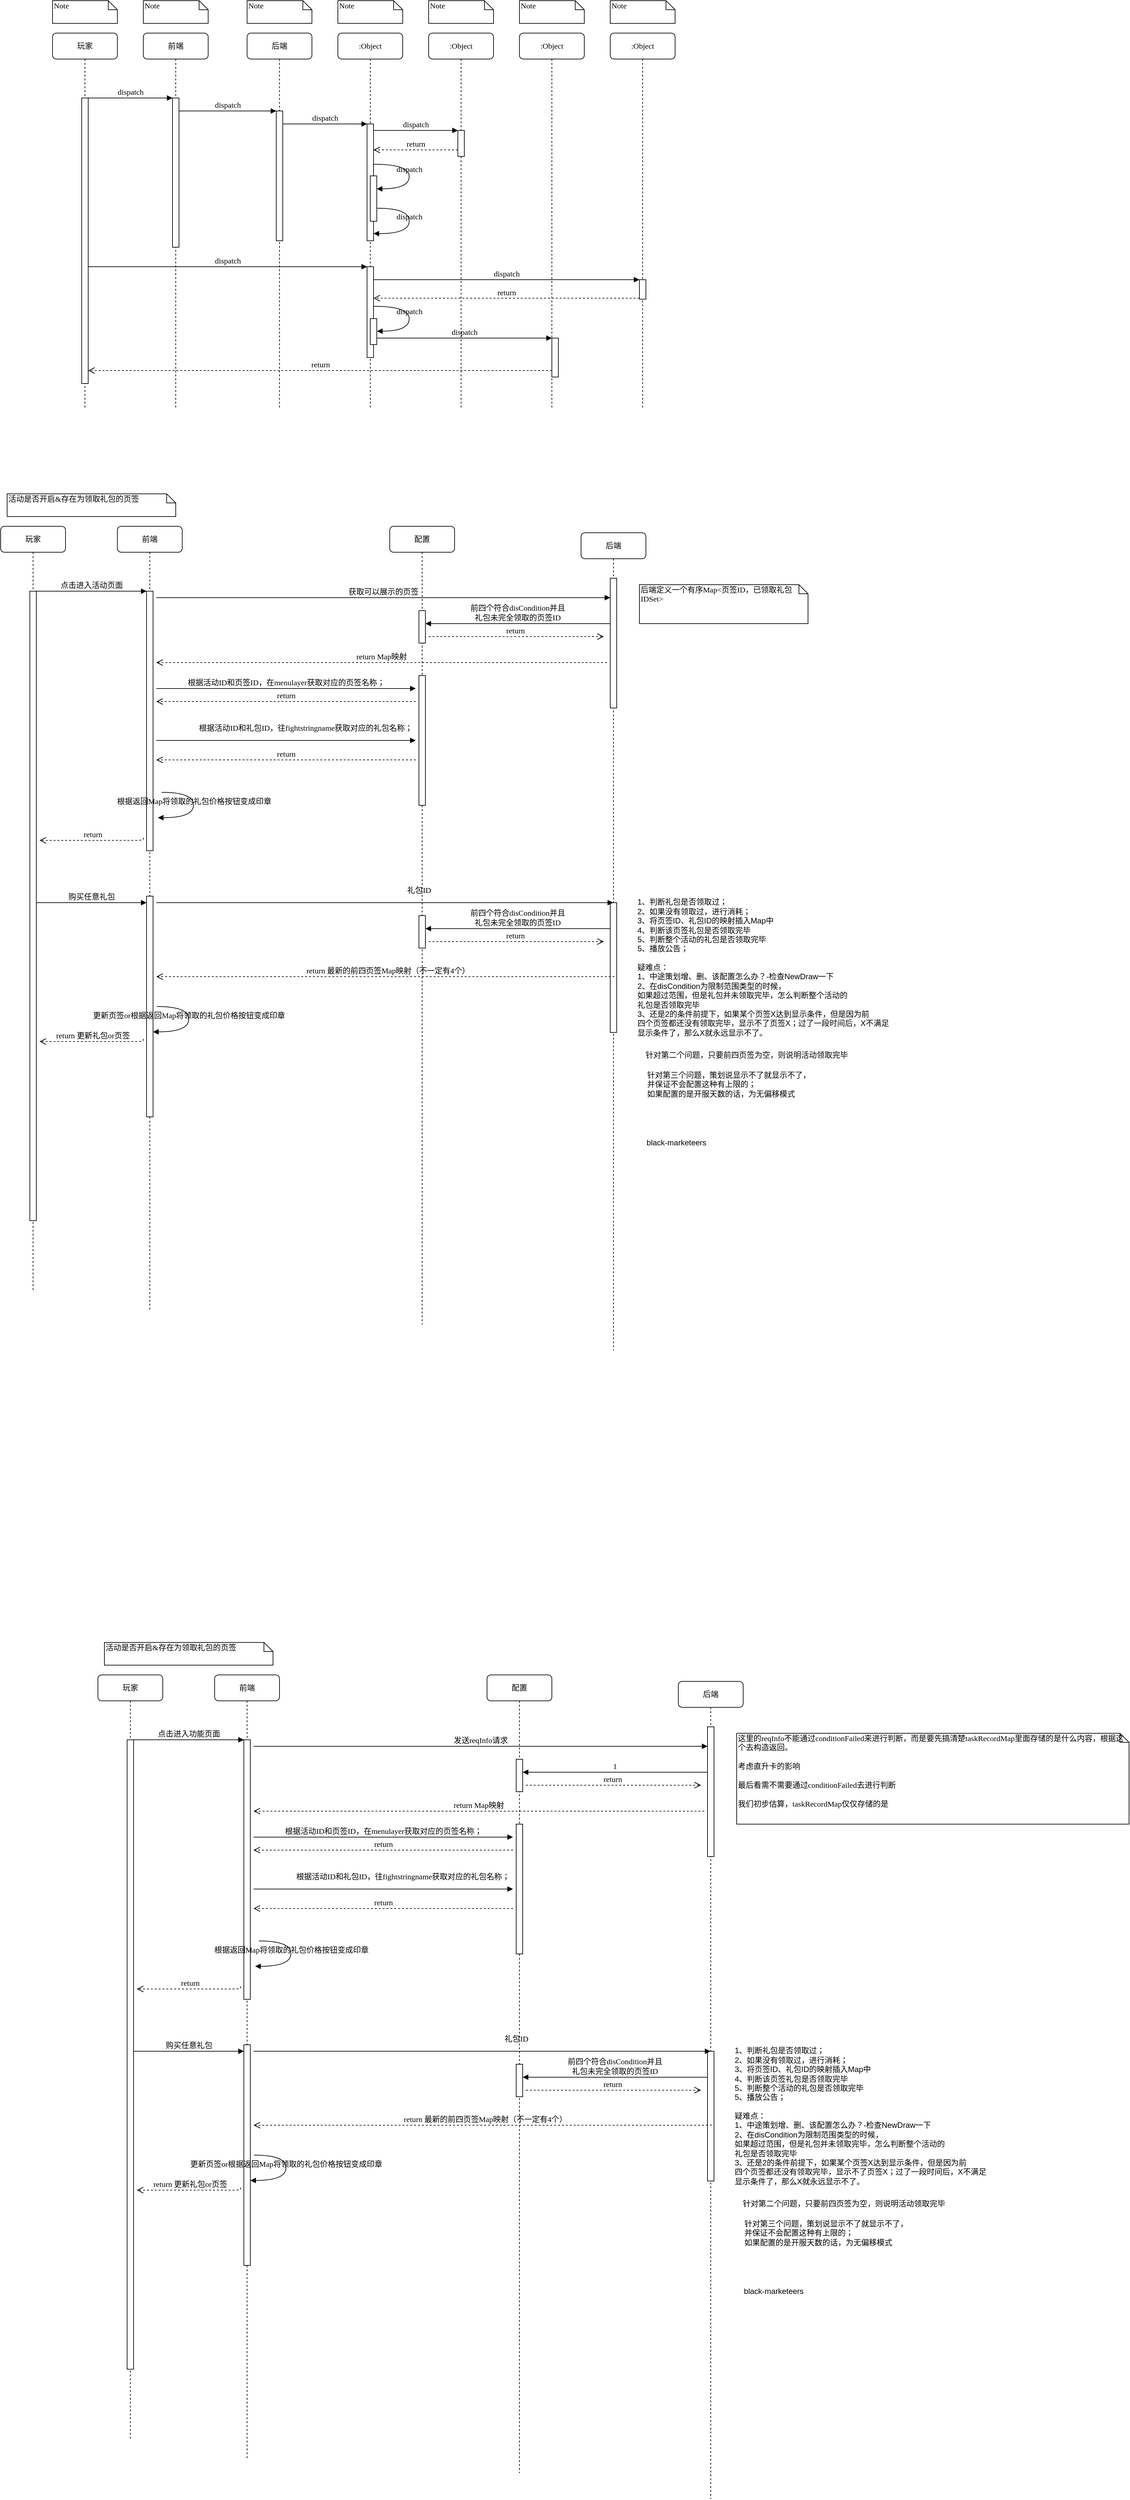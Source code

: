 <mxfile version="20.8.16" type="github">
  <diagram name="Page-1" id="13e1069c-82ec-6db2-03f1-153e76fe0fe0">
    <mxGraphModel dx="1509" dy="804" grid="1" gridSize="10" guides="1" tooltips="1" connect="1" arrows="1" fold="1" page="1" pageScale="1" pageWidth="1100" pageHeight="850" background="none" math="0" shadow="0">
      <root>
        <mxCell id="0" />
        <mxCell id="1" parent="0" />
        <mxCell id="7baba1c4bc27f4b0-2" value="前端" style="shape=umlLifeline;perimeter=lifelinePerimeter;whiteSpace=wrap;html=1;container=1;collapsible=0;recursiveResize=0;outlineConnect=0;rounded=1;shadow=0;comic=0;labelBackgroundColor=none;strokeWidth=1;fontFamily=Verdana;fontSize=12;align=center;" parent="1" vertex="1">
          <mxGeometry x="240" y="80" width="100" height="580" as="geometry" />
        </mxCell>
        <mxCell id="7baba1c4bc27f4b0-10" value="" style="html=1;points=[];perimeter=orthogonalPerimeter;rounded=0;shadow=0;comic=0;labelBackgroundColor=none;strokeWidth=1;fontFamily=Verdana;fontSize=12;align=center;" parent="7baba1c4bc27f4b0-2" vertex="1">
          <mxGeometry x="45" y="100" width="10" height="230" as="geometry" />
        </mxCell>
        <mxCell id="7baba1c4bc27f4b0-3" value="后端" style="shape=umlLifeline;perimeter=lifelinePerimeter;whiteSpace=wrap;html=1;container=1;collapsible=0;recursiveResize=0;outlineConnect=0;rounded=1;shadow=0;comic=0;labelBackgroundColor=none;strokeWidth=1;fontFamily=Verdana;fontSize=12;align=center;" parent="1" vertex="1">
          <mxGeometry x="400" y="80" width="100" height="580" as="geometry" />
        </mxCell>
        <mxCell id="7baba1c4bc27f4b0-13" value="" style="html=1;points=[];perimeter=orthogonalPerimeter;rounded=0;shadow=0;comic=0;labelBackgroundColor=none;strokeWidth=1;fontFamily=Verdana;fontSize=12;align=center;" parent="7baba1c4bc27f4b0-3" vertex="1">
          <mxGeometry x="45" y="120" width="10" height="200" as="geometry" />
        </mxCell>
        <mxCell id="7baba1c4bc27f4b0-4" value=":Object" style="shape=umlLifeline;perimeter=lifelinePerimeter;whiteSpace=wrap;html=1;container=1;collapsible=0;recursiveResize=0;outlineConnect=0;rounded=1;shadow=0;comic=0;labelBackgroundColor=none;strokeWidth=1;fontFamily=Verdana;fontSize=12;align=center;" parent="1" vertex="1">
          <mxGeometry x="540" y="80" width="100" height="580" as="geometry" />
        </mxCell>
        <mxCell id="7baba1c4bc27f4b0-5" value=":Object" style="shape=umlLifeline;perimeter=lifelinePerimeter;whiteSpace=wrap;html=1;container=1;collapsible=0;recursiveResize=0;outlineConnect=0;rounded=1;shadow=0;comic=0;labelBackgroundColor=none;strokeWidth=1;fontFamily=Verdana;fontSize=12;align=center;" parent="1" vertex="1">
          <mxGeometry x="680" y="80" width="100" height="580" as="geometry" />
        </mxCell>
        <mxCell id="7baba1c4bc27f4b0-6" value=":Object" style="shape=umlLifeline;perimeter=lifelinePerimeter;whiteSpace=wrap;html=1;container=1;collapsible=0;recursiveResize=0;outlineConnect=0;rounded=1;shadow=0;comic=0;labelBackgroundColor=none;strokeWidth=1;fontFamily=Verdana;fontSize=12;align=center;" parent="1" vertex="1">
          <mxGeometry x="820" y="80" width="100" height="580" as="geometry" />
        </mxCell>
        <mxCell id="7baba1c4bc27f4b0-7" value=":Object" style="shape=umlLifeline;perimeter=lifelinePerimeter;whiteSpace=wrap;html=1;container=1;collapsible=0;recursiveResize=0;outlineConnect=0;rounded=1;shadow=0;comic=0;labelBackgroundColor=none;strokeWidth=1;fontFamily=Verdana;fontSize=12;align=center;" parent="1" vertex="1">
          <mxGeometry x="960" y="80" width="100" height="580" as="geometry" />
        </mxCell>
        <mxCell id="7baba1c4bc27f4b0-8" value="玩家" style="shape=umlLifeline;perimeter=lifelinePerimeter;whiteSpace=wrap;html=1;container=1;collapsible=0;recursiveResize=0;outlineConnect=0;rounded=1;shadow=0;comic=0;labelBackgroundColor=none;strokeWidth=1;fontFamily=Verdana;fontSize=12;align=center;" parent="1" vertex="1">
          <mxGeometry x="100" y="80" width="100" height="580" as="geometry" />
        </mxCell>
        <mxCell id="7baba1c4bc27f4b0-9" value="" style="html=1;points=[];perimeter=orthogonalPerimeter;rounded=0;shadow=0;comic=0;labelBackgroundColor=none;strokeWidth=1;fontFamily=Verdana;fontSize=12;align=center;" parent="7baba1c4bc27f4b0-8" vertex="1">
          <mxGeometry x="45" y="100" width="10" height="440" as="geometry" />
        </mxCell>
        <mxCell id="7baba1c4bc27f4b0-16" value="" style="html=1;points=[];perimeter=orthogonalPerimeter;rounded=0;shadow=0;comic=0;labelBackgroundColor=none;strokeWidth=1;fontFamily=Verdana;fontSize=12;align=center;" parent="1" vertex="1">
          <mxGeometry x="585" y="220" width="10" height="180" as="geometry" />
        </mxCell>
        <mxCell id="7baba1c4bc27f4b0-17" value="dispatch" style="html=1;verticalAlign=bottom;endArrow=block;labelBackgroundColor=none;fontFamily=Verdana;fontSize=12;edgeStyle=elbowEdgeStyle;elbow=vertical;" parent="1" source="7baba1c4bc27f4b0-13" target="7baba1c4bc27f4b0-16" edge="1">
          <mxGeometry relative="1" as="geometry">
            <mxPoint x="510" y="220" as="sourcePoint" />
            <Array as="points">
              <mxPoint x="460" y="220" />
            </Array>
          </mxGeometry>
        </mxCell>
        <mxCell id="7baba1c4bc27f4b0-19" value="" style="html=1;points=[];perimeter=orthogonalPerimeter;rounded=0;shadow=0;comic=0;labelBackgroundColor=none;strokeWidth=1;fontFamily=Verdana;fontSize=12;align=center;" parent="1" vertex="1">
          <mxGeometry x="725" y="230" width="10" height="40" as="geometry" />
        </mxCell>
        <mxCell id="7baba1c4bc27f4b0-20" value="dispatch" style="html=1;verticalAlign=bottom;endArrow=block;entryX=0;entryY=0;labelBackgroundColor=none;fontFamily=Verdana;fontSize=12;edgeStyle=elbowEdgeStyle;elbow=vertical;" parent="1" source="7baba1c4bc27f4b0-16" target="7baba1c4bc27f4b0-19" edge="1">
          <mxGeometry relative="1" as="geometry">
            <mxPoint x="650" y="230" as="sourcePoint" />
          </mxGeometry>
        </mxCell>
        <mxCell id="7baba1c4bc27f4b0-21" value="return" style="html=1;verticalAlign=bottom;endArrow=open;dashed=1;endSize=8;labelBackgroundColor=none;fontFamily=Verdana;fontSize=12;edgeStyle=elbowEdgeStyle;elbow=vertical;" parent="1" source="7baba1c4bc27f4b0-19" target="7baba1c4bc27f4b0-16" edge="1">
          <mxGeometry relative="1" as="geometry">
            <mxPoint x="650" y="306" as="targetPoint" />
            <Array as="points">
              <mxPoint x="670" y="260" />
              <mxPoint x="700" y="260" />
            </Array>
          </mxGeometry>
        </mxCell>
        <mxCell id="7baba1c4bc27f4b0-22" value="" style="html=1;points=[];perimeter=orthogonalPerimeter;rounded=0;shadow=0;comic=0;labelBackgroundColor=none;strokeWidth=1;fontFamily=Verdana;fontSize=12;align=center;" parent="1" vertex="1">
          <mxGeometry x="585" y="440" width="10" height="140" as="geometry" />
        </mxCell>
        <mxCell id="7baba1c4bc27f4b0-23" value="dispatch" style="html=1;verticalAlign=bottom;endArrow=block;entryX=0;entryY=0;labelBackgroundColor=none;fontFamily=Verdana;fontSize=12;" parent="1" source="7baba1c4bc27f4b0-9" target="7baba1c4bc27f4b0-22" edge="1">
          <mxGeometry relative="1" as="geometry">
            <mxPoint x="510" y="420" as="sourcePoint" />
          </mxGeometry>
        </mxCell>
        <mxCell id="7baba1c4bc27f4b0-25" value="" style="html=1;points=[];perimeter=orthogonalPerimeter;rounded=0;shadow=0;comic=0;labelBackgroundColor=none;strokeColor=#000000;strokeWidth=1;fillColor=#FFFFFF;fontFamily=Verdana;fontSize=12;fontColor=#000000;align=center;" parent="1" vertex="1">
          <mxGeometry x="1005" y="460" width="10" height="30" as="geometry" />
        </mxCell>
        <mxCell id="7baba1c4bc27f4b0-26" value="dispatch" style="html=1;verticalAlign=bottom;endArrow=block;entryX=0;entryY=0;labelBackgroundColor=none;fontFamily=Verdana;fontSize=12;" parent="1" source="7baba1c4bc27f4b0-22" target="7baba1c4bc27f4b0-25" edge="1">
          <mxGeometry relative="1" as="geometry">
            <mxPoint x="930" y="340" as="sourcePoint" />
          </mxGeometry>
        </mxCell>
        <mxCell id="7baba1c4bc27f4b0-27" value="return" style="html=1;verticalAlign=bottom;endArrow=open;dashed=1;endSize=8;exitX=0;exitY=0.95;labelBackgroundColor=none;fontFamily=Verdana;fontSize=12;" parent="1" source="7baba1c4bc27f4b0-25" target="7baba1c4bc27f4b0-22" edge="1">
          <mxGeometry relative="1" as="geometry">
            <mxPoint x="930" y="416" as="targetPoint" />
          </mxGeometry>
        </mxCell>
        <mxCell id="7baba1c4bc27f4b0-28" value="" style="html=1;points=[];perimeter=orthogonalPerimeter;rounded=0;shadow=0;comic=0;labelBackgroundColor=none;strokeWidth=1;fontFamily=Verdana;fontSize=12;align=center;" parent="1" vertex="1">
          <mxGeometry x="870" y="550" width="10" height="60" as="geometry" />
        </mxCell>
        <mxCell id="7baba1c4bc27f4b0-29" value="dispatch" style="html=1;verticalAlign=bottom;endArrow=block;entryX=0;entryY=0;labelBackgroundColor=none;fontFamily=Verdana;fontSize=12;edgeStyle=elbowEdgeStyle;elbow=vertical;" parent="1" source="7baba1c4bc27f4b0-37" target="7baba1c4bc27f4b0-28" edge="1">
          <mxGeometry relative="1" as="geometry">
            <mxPoint x="800" y="550" as="sourcePoint" />
          </mxGeometry>
        </mxCell>
        <mxCell id="7baba1c4bc27f4b0-30" value="return" style="html=1;verticalAlign=bottom;endArrow=open;dashed=1;endSize=8;labelBackgroundColor=none;fontFamily=Verdana;fontSize=12;edgeStyle=elbowEdgeStyle;elbow=vertical;" parent="1" source="7baba1c4bc27f4b0-28" target="7baba1c4bc27f4b0-9" edge="1">
          <mxGeometry relative="1" as="geometry">
            <mxPoint x="800" y="626" as="targetPoint" />
            <Array as="points">
              <mxPoint x="570" y="600" />
            </Array>
          </mxGeometry>
        </mxCell>
        <mxCell id="7baba1c4bc27f4b0-11" value="dispatch" style="html=1;verticalAlign=bottom;endArrow=block;entryX=0;entryY=0;labelBackgroundColor=none;fontFamily=Verdana;fontSize=12;edgeStyle=elbowEdgeStyle;elbow=vertical;" parent="1" source="7baba1c4bc27f4b0-9" target="7baba1c4bc27f4b0-10" edge="1">
          <mxGeometry relative="1" as="geometry">
            <mxPoint x="220" y="190" as="sourcePoint" />
          </mxGeometry>
        </mxCell>
        <mxCell id="7baba1c4bc27f4b0-14" value="dispatch" style="html=1;verticalAlign=bottom;endArrow=block;entryX=0;entryY=0;labelBackgroundColor=none;fontFamily=Verdana;fontSize=12;edgeStyle=elbowEdgeStyle;elbow=vertical;" parent="1" source="7baba1c4bc27f4b0-10" target="7baba1c4bc27f4b0-13" edge="1">
          <mxGeometry relative="1" as="geometry">
            <mxPoint x="370" y="200" as="sourcePoint" />
          </mxGeometry>
        </mxCell>
        <mxCell id="7baba1c4bc27f4b0-34" value="" style="html=1;points=[];perimeter=orthogonalPerimeter;rounded=0;shadow=0;comic=0;labelBackgroundColor=none;strokeWidth=1;fontFamily=Verdana;fontSize=12;align=center;" parent="1" vertex="1">
          <mxGeometry x="590" y="300" width="10" height="70" as="geometry" />
        </mxCell>
        <mxCell id="7baba1c4bc27f4b0-35" value="dispatch" style="html=1;verticalAlign=bottom;endArrow=block;labelBackgroundColor=none;fontFamily=Verdana;fontSize=12;elbow=vertical;edgeStyle=orthogonalEdgeStyle;curved=1;entryX=1;entryY=0.286;entryPerimeter=0;exitX=1.038;exitY=0.345;exitPerimeter=0;" parent="1" source="7baba1c4bc27f4b0-16" target="7baba1c4bc27f4b0-34" edge="1">
          <mxGeometry relative="1" as="geometry">
            <mxPoint x="465" y="230" as="sourcePoint" />
            <mxPoint x="595" y="230" as="targetPoint" />
            <Array as="points">
              <mxPoint x="650" y="282" />
              <mxPoint x="650" y="320" />
            </Array>
          </mxGeometry>
        </mxCell>
        <mxCell id="7baba1c4bc27f4b0-36" value="dispatch" style="html=1;verticalAlign=bottom;endArrow=block;labelBackgroundColor=none;fontFamily=Verdana;fontSize=12;elbow=vertical;edgeStyle=orthogonalEdgeStyle;curved=1;exitX=1.066;exitY=0.713;exitPerimeter=0;" parent="1" source="7baba1c4bc27f4b0-34" edge="1">
          <mxGeometry relative="1" as="geometry">
            <mxPoint x="610.333" y="350" as="sourcePoint" />
            <mxPoint x="595" y="389" as="targetPoint" />
            <Array as="points">
              <mxPoint x="650" y="350" />
              <mxPoint x="650" y="389" />
            </Array>
          </mxGeometry>
        </mxCell>
        <mxCell id="7baba1c4bc27f4b0-37" value="" style="html=1;points=[];perimeter=orthogonalPerimeter;rounded=0;shadow=0;comic=0;labelBackgroundColor=none;strokeWidth=1;fontFamily=Verdana;fontSize=12;align=center;" parent="1" vertex="1">
          <mxGeometry x="590" y="520" width="10" height="40" as="geometry" />
        </mxCell>
        <mxCell id="7baba1c4bc27f4b0-39" value="dispatch" style="html=1;verticalAlign=bottom;endArrow=block;labelBackgroundColor=none;fontFamily=Verdana;fontSize=12;elbow=vertical;edgeStyle=orthogonalEdgeStyle;curved=1;entryX=1;entryY=0.286;entryPerimeter=0;exitX=1.038;exitY=0.345;exitPerimeter=0;" parent="1" edge="1">
          <mxGeometry relative="1" as="geometry">
            <mxPoint x="595.333" y="501" as="sourcePoint" />
            <mxPoint x="600.333" y="539.333" as="targetPoint" />
            <Array as="points">
              <mxPoint x="650" y="501" />
              <mxPoint x="650" y="539" />
            </Array>
          </mxGeometry>
        </mxCell>
        <mxCell id="7baba1c4bc27f4b0-40" value="Note" style="shape=note;whiteSpace=wrap;html=1;size=14;verticalAlign=top;align=left;spacingTop=-6;rounded=0;shadow=0;comic=0;labelBackgroundColor=none;strokeWidth=1;fontFamily=Verdana;fontSize=12" parent="1" vertex="1">
          <mxGeometry x="100" y="30" width="100" height="35" as="geometry" />
        </mxCell>
        <mxCell id="7baba1c4bc27f4b0-41" value="Note" style="shape=note;whiteSpace=wrap;html=1;size=14;verticalAlign=top;align=left;spacingTop=-6;rounded=0;shadow=0;comic=0;labelBackgroundColor=none;strokeWidth=1;fontFamily=Verdana;fontSize=12" parent="1" vertex="1">
          <mxGeometry x="240" y="30" width="100" height="35" as="geometry" />
        </mxCell>
        <mxCell id="7baba1c4bc27f4b0-42" value="Note" style="shape=note;whiteSpace=wrap;html=1;size=14;verticalAlign=top;align=left;spacingTop=-6;rounded=0;shadow=0;comic=0;labelBackgroundColor=none;strokeWidth=1;fontFamily=Verdana;fontSize=12" parent="1" vertex="1">
          <mxGeometry x="400" y="30" width="100" height="35" as="geometry" />
        </mxCell>
        <mxCell id="7baba1c4bc27f4b0-43" value="Note" style="shape=note;whiteSpace=wrap;html=1;size=14;verticalAlign=top;align=left;spacingTop=-6;rounded=0;shadow=0;comic=0;labelBackgroundColor=none;strokeWidth=1;fontFamily=Verdana;fontSize=12" parent="1" vertex="1">
          <mxGeometry x="540" y="30" width="100" height="35" as="geometry" />
        </mxCell>
        <mxCell id="7baba1c4bc27f4b0-44" value="Note" style="shape=note;whiteSpace=wrap;html=1;size=14;verticalAlign=top;align=left;spacingTop=-6;rounded=0;shadow=0;comic=0;labelBackgroundColor=none;strokeWidth=1;fontFamily=Verdana;fontSize=12" parent="1" vertex="1">
          <mxGeometry x="680" y="30" width="100" height="35" as="geometry" />
        </mxCell>
        <mxCell id="7baba1c4bc27f4b0-45" value="Note" style="shape=note;whiteSpace=wrap;html=1;size=14;verticalAlign=top;align=left;spacingTop=-6;rounded=0;shadow=0;comic=0;labelBackgroundColor=none;strokeWidth=1;fontFamily=Verdana;fontSize=12" parent="1" vertex="1">
          <mxGeometry x="820" y="30" width="100" height="35" as="geometry" />
        </mxCell>
        <mxCell id="7baba1c4bc27f4b0-46" value="Note" style="shape=note;whiteSpace=wrap;html=1;size=14;verticalAlign=top;align=left;spacingTop=-6;rounded=0;shadow=0;comic=0;labelBackgroundColor=none;strokeWidth=1;fontFamily=Verdana;fontSize=12" parent="1" vertex="1">
          <mxGeometry x="960" y="30" width="100" height="35" as="geometry" />
        </mxCell>
        <mxCell id="AIsaKvMPGWrzaPVtFiuC-1" value="前端" style="shape=umlLifeline;perimeter=lifelinePerimeter;whiteSpace=wrap;html=1;container=1;collapsible=0;recursiveResize=0;outlineConnect=0;rounded=1;shadow=0;comic=0;labelBackgroundColor=none;strokeWidth=1;fontFamily=Verdana;fontSize=12;align=center;" parent="1" vertex="1">
          <mxGeometry x="200" y="840" width="100" height="1210" as="geometry" />
        </mxCell>
        <mxCell id="AIsaKvMPGWrzaPVtFiuC-2" value="" style="html=1;points=[];perimeter=orthogonalPerimeter;rounded=0;shadow=0;comic=0;labelBackgroundColor=none;strokeWidth=1;fontFamily=Verdana;fontSize=12;align=center;" parent="AIsaKvMPGWrzaPVtFiuC-1" vertex="1">
          <mxGeometry x="45" y="100" width="10" height="400" as="geometry" />
        </mxCell>
        <mxCell id="AIsaKvMPGWrzaPVtFiuC-52" value="根据返回Map将领取的礼包价格按钮变成印章" style="html=1;verticalAlign=bottom;endArrow=block;labelBackgroundColor=none;fontFamily=Verdana;fontSize=12;elbow=vertical;edgeStyle=orthogonalEdgeStyle;curved=1;exitX=1.066;exitY=0.713;exitPerimeter=0;" parent="AIsaKvMPGWrzaPVtFiuC-1" edge="1">
          <mxGeometry x="0.004" relative="1" as="geometry">
            <mxPoint x="68.16" y="410.01" as="sourcePoint" />
            <mxPoint x="62.5" y="449.1" as="targetPoint" />
            <Array as="points">
              <mxPoint x="117.5" y="410.1" />
              <mxPoint x="117.5" y="449.1" />
            </Array>
            <mxPoint as="offset" />
          </mxGeometry>
        </mxCell>
        <mxCell id="AIsaKvMPGWrzaPVtFiuC-55" value="" style="html=1;points=[];perimeter=orthogonalPerimeter;rounded=0;shadow=0;comic=0;labelBackgroundColor=none;strokeWidth=1;fontFamily=Verdana;fontSize=12;align=center;" parent="AIsaKvMPGWrzaPVtFiuC-1" vertex="1">
          <mxGeometry x="45" y="570" width="10" height="340" as="geometry" />
        </mxCell>
        <mxCell id="AIsaKvMPGWrzaPVtFiuC-54" value="购买任意礼包" style="html=1;verticalAlign=bottom;endArrow=block;entryX=0;entryY=0;labelBackgroundColor=none;fontFamily=Verdana;fontSize=12;edgeStyle=elbowEdgeStyle;elbow=vertical;" parent="AIsaKvMPGWrzaPVtFiuC-1" edge="1">
          <mxGeometry relative="1" as="geometry">
            <mxPoint x="-125" y="580" as="sourcePoint" />
            <mxPoint x="45" y="580.0" as="targetPoint" />
          </mxGeometry>
        </mxCell>
        <mxCell id="AIsaKvMPGWrzaPVtFiuC-61" value="更新页签or根据返回Map将领取的礼包价格按钮变成印章" style="html=1;verticalAlign=bottom;endArrow=block;labelBackgroundColor=none;fontFamily=Verdana;fontSize=12;elbow=vertical;edgeStyle=orthogonalEdgeStyle;curved=1;exitX=1.066;exitY=0.713;exitPerimeter=0;" parent="AIsaKvMPGWrzaPVtFiuC-1" edge="1">
          <mxGeometry x="0.004" relative="1" as="geometry">
            <mxPoint x="60.66" y="740.01" as="sourcePoint" />
            <mxPoint x="55" y="779.1" as="targetPoint" />
            <Array as="points">
              <mxPoint x="110" y="740.1" />
              <mxPoint x="110" y="779.1" />
            </Array>
            <mxPoint as="offset" />
          </mxGeometry>
        </mxCell>
        <mxCell id="AIsaKvMPGWrzaPVtFiuC-62" value="return 更新礼包or页签" style="html=1;verticalAlign=bottom;endArrow=open;dashed=1;endSize=8;labelBackgroundColor=none;fontFamily=Verdana;fontSize=12;edgeStyle=elbowEdgeStyle;elbow=vertical;" parent="AIsaKvMPGWrzaPVtFiuC-1" edge="1">
          <mxGeometry relative="1" as="geometry">
            <mxPoint x="-120" y="794" as="targetPoint" />
            <Array as="points">
              <mxPoint x="275" y="794" />
            </Array>
            <mxPoint x="40" y="790" as="sourcePoint" />
          </mxGeometry>
        </mxCell>
        <mxCell id="AIsaKvMPGWrzaPVtFiuC-3" value="后端" style="shape=umlLifeline;perimeter=lifelinePerimeter;whiteSpace=wrap;html=1;container=1;collapsible=0;recursiveResize=0;outlineConnect=0;rounded=1;shadow=0;comic=0;labelBackgroundColor=none;strokeWidth=1;fontFamily=Verdana;fontSize=12;align=center;" parent="1" vertex="1">
          <mxGeometry x="915" y="850" width="100" height="1260" as="geometry" />
        </mxCell>
        <mxCell id="AIsaKvMPGWrzaPVtFiuC-4" value="" style="html=1;points=[];perimeter=orthogonalPerimeter;rounded=0;shadow=0;comic=0;labelBackgroundColor=none;strokeWidth=1;fontFamily=Verdana;fontSize=12;align=center;" parent="AIsaKvMPGWrzaPVtFiuC-3" vertex="1">
          <mxGeometry x="45" y="70" width="10" height="200" as="geometry" />
        </mxCell>
        <mxCell id="AIsaKvMPGWrzaPVtFiuC-56" value="" style="html=1;points=[];perimeter=orthogonalPerimeter;rounded=0;shadow=0;comic=0;labelBackgroundColor=none;strokeWidth=1;fontFamily=Verdana;fontSize=12;align=center;" parent="AIsaKvMPGWrzaPVtFiuC-3" vertex="1">
          <mxGeometry x="45" y="570" width="10" height="200" as="geometry" />
        </mxCell>
        <mxCell id="AIsaKvMPGWrzaPVtFiuC-9" value="玩家" style="shape=umlLifeline;perimeter=lifelinePerimeter;whiteSpace=wrap;html=1;container=1;collapsible=0;recursiveResize=0;outlineConnect=0;rounded=1;shadow=0;comic=0;labelBackgroundColor=none;strokeWidth=1;fontFamily=Verdana;fontSize=12;align=center;" parent="1" vertex="1">
          <mxGeometry x="20" y="840" width="100" height="1180" as="geometry" />
        </mxCell>
        <mxCell id="AIsaKvMPGWrzaPVtFiuC-10" value="" style="html=1;points=[];perimeter=orthogonalPerimeter;rounded=0;shadow=0;comic=0;labelBackgroundColor=none;strokeWidth=1;fontFamily=Verdana;fontSize=12;align=center;" parent="AIsaKvMPGWrzaPVtFiuC-9" vertex="1">
          <mxGeometry x="45" y="100" width="10" height="970" as="geometry" />
        </mxCell>
        <mxCell id="AIsaKvMPGWrzaPVtFiuC-24" value="点击进入活动页面" style="html=1;verticalAlign=bottom;endArrow=block;entryX=0;entryY=0;labelBackgroundColor=none;fontFamily=Verdana;fontSize=12;edgeStyle=elbowEdgeStyle;elbow=vertical;" parent="1" source="AIsaKvMPGWrzaPVtFiuC-10" target="AIsaKvMPGWrzaPVtFiuC-2" edge="1">
          <mxGeometry relative="1" as="geometry">
            <mxPoint x="230" y="960" as="sourcePoint" />
          </mxGeometry>
        </mxCell>
        <mxCell id="AIsaKvMPGWrzaPVtFiuC-31" value="后端定义一个有序Map&amp;lt;页签ID，已领取礼包IDSet&amp;gt;" style="shape=note;whiteSpace=wrap;html=1;size=14;verticalAlign=top;align=left;spacingTop=-6;rounded=0;shadow=0;comic=0;labelBackgroundColor=none;strokeWidth=1;fontFamily=Verdana;fontSize=12" parent="1" vertex="1">
          <mxGeometry x="1005" y="930" width="260" height="60" as="geometry" />
        </mxCell>
        <mxCell id="AIsaKvMPGWrzaPVtFiuC-32" value="配置" style="shape=umlLifeline;perimeter=lifelinePerimeter;whiteSpace=wrap;html=1;container=1;collapsible=0;recursiveResize=0;outlineConnect=0;rounded=1;shadow=0;comic=0;labelBackgroundColor=none;strokeWidth=1;fontFamily=Verdana;fontSize=12;align=center;" parent="1" vertex="1">
          <mxGeometry x="620" y="840" width="100" height="1230" as="geometry" />
        </mxCell>
        <mxCell id="AIsaKvMPGWrzaPVtFiuC-33" value="" style="html=1;points=[];perimeter=orthogonalPerimeter;rounded=0;shadow=0;comic=0;labelBackgroundColor=none;strokeWidth=1;fontFamily=Verdana;fontSize=12;align=center;" parent="AIsaKvMPGWrzaPVtFiuC-32" vertex="1">
          <mxGeometry x="45" y="230" width="10" height="200" as="geometry" />
        </mxCell>
        <mxCell id="AIsaKvMPGWrzaPVtFiuC-65" value="" style="html=1;points=[];perimeter=orthogonalPerimeter;rounded=0;shadow=0;comic=0;labelBackgroundColor=none;strokeWidth=1;fontFamily=Verdana;fontSize=12;align=center;" parent="AIsaKvMPGWrzaPVtFiuC-32" vertex="1">
          <mxGeometry x="45" y="130" width="10" height="50" as="geometry" />
        </mxCell>
        <mxCell id="AIsaKvMPGWrzaPVtFiuC-69" value="" style="html=1;points=[];perimeter=orthogonalPerimeter;rounded=0;shadow=0;comic=0;labelBackgroundColor=none;strokeWidth=1;fontFamily=Verdana;fontSize=12;align=center;" parent="AIsaKvMPGWrzaPVtFiuC-32" vertex="1">
          <mxGeometry x="45" y="600" width="10" height="50" as="geometry" />
        </mxCell>
        <mxCell id="AIsaKvMPGWrzaPVtFiuC-43" value="获取可以展示的页签" style="html=1;verticalAlign=bottom;endArrow=block;labelBackgroundColor=none;fontFamily=Verdana;fontSize=12;edgeStyle=elbowEdgeStyle;elbow=vertical;" parent="1" edge="1">
          <mxGeometry relative="1" as="geometry">
            <mxPoint x="260" y="950" as="sourcePoint" />
            <mxPoint x="960" y="950" as="targetPoint" />
          </mxGeometry>
        </mxCell>
        <mxCell id="AIsaKvMPGWrzaPVtFiuC-44" value="活动是否开启&amp;amp;存在为领取礼包的页签" style="shape=note;whiteSpace=wrap;html=1;size=14;verticalAlign=top;align=left;spacingTop=-6;rounded=0;shadow=0;comic=0;labelBackgroundColor=none;strokeWidth=1;fontFamily=Verdana;fontSize=12" parent="1" vertex="1">
          <mxGeometry x="30" y="790" width="260" height="35" as="geometry" />
        </mxCell>
        <mxCell id="AIsaKvMPGWrzaPVtFiuC-47" value="根据活动ID和页签ID，在menulayer获取对应的页签名称；" style="html=1;verticalAlign=bottom;endArrow=block;labelBackgroundColor=none;fontFamily=Verdana;fontSize=12;edgeStyle=elbowEdgeStyle;elbow=vertical;" parent="1" edge="1">
          <mxGeometry relative="1" as="geometry">
            <mxPoint x="260" y="1090" as="sourcePoint" />
            <mxPoint x="660" y="1090" as="targetPoint" />
            <mxPoint as="offset" />
          </mxGeometry>
        </mxCell>
        <mxCell id="AIsaKvMPGWrzaPVtFiuC-48" value="return" style="html=1;verticalAlign=bottom;endArrow=open;dashed=1;endSize=8;labelBackgroundColor=none;fontFamily=Verdana;fontSize=12;edgeStyle=elbowEdgeStyle;elbow=vertical;" parent="1" edge="1">
          <mxGeometry relative="1" as="geometry">
            <mxPoint x="260" y="1110" as="targetPoint" />
            <Array as="points">
              <mxPoint x="655" y="1110" />
            </Array>
            <mxPoint x="660" y="1110" as="sourcePoint" />
          </mxGeometry>
        </mxCell>
        <mxCell id="AIsaKvMPGWrzaPVtFiuC-50" value="根据活动ID和礼包ID，往fightstringname获取对应的礼包名称；" style="html=1;verticalAlign=bottom;endArrow=block;labelBackgroundColor=none;fontFamily=Verdana;fontSize=12;edgeStyle=elbowEdgeStyle;elbow=vertical;" parent="1" edge="1">
          <mxGeometry x="0.15" y="10" relative="1" as="geometry">
            <mxPoint x="260" y="1170" as="sourcePoint" />
            <mxPoint x="660" y="1170" as="targetPoint" />
            <mxPoint as="offset" />
          </mxGeometry>
        </mxCell>
        <mxCell id="AIsaKvMPGWrzaPVtFiuC-51" value="return" style="html=1;verticalAlign=bottom;endArrow=open;dashed=1;endSize=8;labelBackgroundColor=none;fontFamily=Verdana;fontSize=12;edgeStyle=elbowEdgeStyle;elbow=vertical;" parent="1" edge="1">
          <mxGeometry relative="1" as="geometry">
            <mxPoint x="260" y="1200" as="targetPoint" />
            <Array as="points">
              <mxPoint x="655" y="1200" />
            </Array>
            <mxPoint x="660" y="1200" as="sourcePoint" />
          </mxGeometry>
        </mxCell>
        <mxCell id="AIsaKvMPGWrzaPVtFiuC-53" value="return" style="html=1;verticalAlign=bottom;endArrow=open;dashed=1;endSize=8;labelBackgroundColor=none;fontFamily=Verdana;fontSize=12;edgeStyle=elbowEdgeStyle;elbow=vertical;" parent="1" edge="1">
          <mxGeometry relative="1" as="geometry">
            <mxPoint x="80" y="1324" as="targetPoint" />
            <Array as="points">
              <mxPoint x="475" y="1324" />
            </Array>
            <mxPoint x="240" y="1320" as="sourcePoint" />
          </mxGeometry>
        </mxCell>
        <mxCell id="AIsaKvMPGWrzaPVtFiuC-57" value="礼包ID" style="html=1;verticalAlign=bottom;endArrow=block;labelBackgroundColor=none;fontFamily=Verdana;fontSize=12;edgeStyle=elbowEdgeStyle;elbow=vertical;" parent="1" target="AIsaKvMPGWrzaPVtFiuC-3" edge="1">
          <mxGeometry x="0.15" y="10" relative="1" as="geometry">
            <mxPoint x="260" y="1420" as="sourcePoint" />
            <mxPoint x="660" y="1420" as="targetPoint" />
            <mxPoint as="offset" />
          </mxGeometry>
        </mxCell>
        <mxCell id="AIsaKvMPGWrzaPVtFiuC-59" value="1、判断礼包是否领取过；&lt;br&gt;&lt;div style=&quot;&quot;&gt;&lt;span style=&quot;background-color: initial;&quot;&gt;2、如果没有领取过，进行消耗；&lt;/span&gt;&lt;/div&gt;&lt;div style=&quot;&quot;&gt;&lt;span style=&quot;background-color: initial;&quot;&gt;3、将页签ID、礼包ID的映射插入Map中&lt;/span&gt;&lt;/div&gt;&lt;div style=&quot;&quot;&gt;&lt;span style=&quot;background-color: initial;&quot;&gt;4、判断该页签礼包是否领取完毕&lt;/span&gt;&lt;/div&gt;&lt;div style=&quot;&quot;&gt;&lt;span style=&quot;background-color: initial;&quot;&gt;5、判断整个活动的礼包是否领取完毕&lt;/span&gt;&lt;/div&gt;&lt;div style=&quot;&quot;&gt;&lt;span style=&quot;background-color: initial;&quot;&gt;5、播放公告；&lt;/span&gt;&lt;/div&gt;" style="text;html=1;align=left;verticalAlign=middle;resizable=0;points=[];autosize=1;strokeColor=none;fillColor=none;" parent="1" vertex="1">
          <mxGeometry x="1000" y="1405" width="230" height="100" as="geometry" />
        </mxCell>
        <mxCell id="AIsaKvMPGWrzaPVtFiuC-64" value="疑难点：&lt;br&gt;1、中途策划增、删、该配置怎么办？-检查NewDraw一下&lt;br&gt;2、在disCondition为限制范围类型的时候，&lt;br&gt;如果超过范围，但是礼包并未领取完毕，怎么判断整个活动的&lt;br&gt;礼包是否领取完毕&lt;br&gt;3、还是2的条件前提下，如果某个页签X达到显示条件，但是因为前&lt;br&gt;四个页签都还没有领取完毕，显示不了页签X；过了一段时间后，X不满足&lt;br&gt;显示条件了，那么X就永远显示不了。" style="text;html=1;align=left;verticalAlign=middle;resizable=0;points=[];autosize=1;strokeColor=none;fillColor=none;" parent="1" vertex="1">
          <mxGeometry x="1000" y="1505" width="410" height="130" as="geometry" />
        </mxCell>
        <mxCell id="AIsaKvMPGWrzaPVtFiuC-46" value="return Map映射" style="html=1;verticalAlign=bottom;endArrow=open;dashed=1;endSize=8;labelBackgroundColor=none;fontFamily=Verdana;fontSize=12;edgeStyle=elbowEdgeStyle;elbow=vertical;" parent="1" edge="1">
          <mxGeometry x="0.001" relative="1" as="geometry">
            <mxPoint x="260" y="1050" as="targetPoint" />
            <Array as="points">
              <mxPoint x="655" y="1050" />
            </Array>
            <mxPoint x="955" y="1050" as="sourcePoint" />
            <mxPoint as="offset" />
          </mxGeometry>
        </mxCell>
        <mxCell id="AIsaKvMPGWrzaPVtFiuC-67" value="return&amp;nbsp;" style="html=1;verticalAlign=bottom;endArrow=open;dashed=1;endSize=8;labelBackgroundColor=none;fontFamily=Verdana;fontSize=12;edgeStyle=elbowEdgeStyle;elbow=vertical;" parent="1" edge="1">
          <mxGeometry x="0.001" relative="1" as="geometry">
            <mxPoint x="950" y="1010" as="targetPoint" />
            <Array as="points">
              <mxPoint x="790" y="1010" />
              <mxPoint x="745" y="1010" />
            </Array>
            <mxPoint x="680" y="1010" as="sourcePoint" />
            <mxPoint as="offset" />
          </mxGeometry>
        </mxCell>
        <mxCell id="AIsaKvMPGWrzaPVtFiuC-68" value="前四个符合disCondition并且&lt;br&gt;礼包未完全领取的页签ID" style="html=1;verticalAlign=bottom;endArrow=block;labelBackgroundColor=none;fontFamily=Verdana;fontSize=12;edgeStyle=elbowEdgeStyle;elbow=vertical;" parent="1" edge="1">
          <mxGeometry x="0.004" relative="1" as="geometry">
            <mxPoint x="960" y="990" as="sourcePoint" />
            <mxPoint x="675" y="990" as="targetPoint" />
            <Array as="points">
              <mxPoint x="675.07" y="990" />
            </Array>
            <mxPoint as="offset" />
          </mxGeometry>
        </mxCell>
        <mxCell id="AIsaKvMPGWrzaPVtFiuC-60" value="return 最新的前四页签Map映射（不一定有4个）" style="html=1;verticalAlign=bottom;endArrow=open;dashed=1;endSize=8;labelBackgroundColor=none;fontFamily=Verdana;fontSize=12;edgeStyle=elbowEdgeStyle;elbow=vertical;" parent="1" edge="1">
          <mxGeometry relative="1" as="geometry">
            <mxPoint x="260" y="1534" as="targetPoint" />
            <Array as="points">
              <mxPoint x="1205" y="1534" />
            </Array>
            <mxPoint x="970" y="1530" as="sourcePoint" />
          </mxGeometry>
        </mxCell>
        <mxCell id="AIsaKvMPGWrzaPVtFiuC-70" value="return&amp;nbsp;" style="html=1;verticalAlign=bottom;endArrow=open;dashed=1;endSize=8;labelBackgroundColor=none;fontFamily=Verdana;fontSize=12;edgeStyle=elbowEdgeStyle;elbow=vertical;" parent="1" edge="1">
          <mxGeometry x="0.001" relative="1" as="geometry">
            <mxPoint x="950" y="1480" as="targetPoint" />
            <Array as="points">
              <mxPoint x="790" y="1480" />
              <mxPoint x="745" y="1480" />
            </Array>
            <mxPoint x="680" y="1480" as="sourcePoint" />
            <mxPoint as="offset" />
          </mxGeometry>
        </mxCell>
        <mxCell id="AIsaKvMPGWrzaPVtFiuC-71" value="前四个符合disCondition并且&lt;br&gt;礼包未完全领取的页签ID" style="html=1;verticalAlign=bottom;endArrow=block;labelBackgroundColor=none;fontFamily=Verdana;fontSize=12;edgeStyle=elbowEdgeStyle;elbow=vertical;" parent="1" edge="1">
          <mxGeometry x="0.004" relative="1" as="geometry">
            <mxPoint x="960" y="1460" as="sourcePoint" />
            <mxPoint x="675" y="1460" as="targetPoint" />
            <Array as="points">
              <mxPoint x="675.07" y="1460" />
            </Array>
            <mxPoint as="offset" />
          </mxGeometry>
        </mxCell>
        <mxCell id="AIsaKvMPGWrzaPVtFiuC-72" value="针对第二个问题，只要前四页签为空，则说明活动领取完毕" style="text;html=1;align=center;verticalAlign=middle;resizable=0;points=[];autosize=1;strokeColor=none;fillColor=none;" parent="1" vertex="1">
          <mxGeometry x="1000" y="1640" width="340" height="30" as="geometry" />
        </mxCell>
        <mxCell id="AIsaKvMPGWrzaPVtFiuC-73" value="针对第三个问题，策划说显示不了就显示不了，&lt;br&gt;并保证不会配置这种有上限的；&lt;br&gt;如果配置的是开服天数的话，为无偏移模式" style="text;html=1;align=left;verticalAlign=middle;resizable=0;points=[];autosize=1;strokeColor=none;fillColor=none;" parent="1" vertex="1">
          <mxGeometry x="1015" y="1670" width="280" height="60" as="geometry" />
        </mxCell>
        <mxCell id="AIsaKvMPGWrzaPVtFiuC-74" value="&amp;nbsp;black-marketeers" style="text;html=1;align=center;verticalAlign=middle;resizable=0;points=[];autosize=1;strokeColor=none;fillColor=none;" parent="1" vertex="1">
          <mxGeometry x="1000" y="1775" width="120" height="30" as="geometry" />
        </mxCell>
        <mxCell id="91X5R--ChuRU9in8zY7s-1" value="前端" style="shape=umlLifeline;perimeter=lifelinePerimeter;whiteSpace=wrap;html=1;container=1;collapsible=0;recursiveResize=0;outlineConnect=0;rounded=1;shadow=0;comic=0;labelBackgroundColor=none;strokeWidth=1;fontFamily=Verdana;fontSize=12;align=center;" vertex="1" parent="1">
          <mxGeometry x="350" y="2610" width="100" height="1210" as="geometry" />
        </mxCell>
        <mxCell id="91X5R--ChuRU9in8zY7s-2" value="" style="html=1;points=[];perimeter=orthogonalPerimeter;rounded=0;shadow=0;comic=0;labelBackgroundColor=none;strokeWidth=1;fontFamily=Verdana;fontSize=12;align=center;" vertex="1" parent="91X5R--ChuRU9in8zY7s-1">
          <mxGeometry x="45" y="100" width="10" height="400" as="geometry" />
        </mxCell>
        <mxCell id="91X5R--ChuRU9in8zY7s-3" value="根据返回Map将领取的礼包价格按钮变成印章" style="html=1;verticalAlign=bottom;endArrow=block;labelBackgroundColor=none;fontFamily=Verdana;fontSize=12;elbow=vertical;edgeStyle=orthogonalEdgeStyle;curved=1;exitX=1.066;exitY=0.713;exitPerimeter=0;" edge="1" parent="91X5R--ChuRU9in8zY7s-1">
          <mxGeometry x="0.004" relative="1" as="geometry">
            <mxPoint x="68.16" y="410.01" as="sourcePoint" />
            <mxPoint x="62.5" y="449.1" as="targetPoint" />
            <Array as="points">
              <mxPoint x="117.5" y="410.1" />
              <mxPoint x="117.5" y="449.1" />
            </Array>
            <mxPoint as="offset" />
          </mxGeometry>
        </mxCell>
        <mxCell id="91X5R--ChuRU9in8zY7s-4" value="" style="html=1;points=[];perimeter=orthogonalPerimeter;rounded=0;shadow=0;comic=0;labelBackgroundColor=none;strokeWidth=1;fontFamily=Verdana;fontSize=12;align=center;" vertex="1" parent="91X5R--ChuRU9in8zY7s-1">
          <mxGeometry x="45" y="570" width="10" height="340" as="geometry" />
        </mxCell>
        <mxCell id="91X5R--ChuRU9in8zY7s-5" value="购买任意礼包" style="html=1;verticalAlign=bottom;endArrow=block;entryX=0;entryY=0;labelBackgroundColor=none;fontFamily=Verdana;fontSize=12;edgeStyle=elbowEdgeStyle;elbow=vertical;" edge="1" parent="91X5R--ChuRU9in8zY7s-1">
          <mxGeometry relative="1" as="geometry">
            <mxPoint x="-125" y="580" as="sourcePoint" />
            <mxPoint x="45" y="580.0" as="targetPoint" />
          </mxGeometry>
        </mxCell>
        <mxCell id="91X5R--ChuRU9in8zY7s-6" value="更新页签or根据返回Map将领取的礼包价格按钮变成印章" style="html=1;verticalAlign=bottom;endArrow=block;labelBackgroundColor=none;fontFamily=Verdana;fontSize=12;elbow=vertical;edgeStyle=orthogonalEdgeStyle;curved=1;exitX=1.066;exitY=0.713;exitPerimeter=0;" edge="1" parent="91X5R--ChuRU9in8zY7s-1">
          <mxGeometry x="0.004" relative="1" as="geometry">
            <mxPoint x="60.66" y="740.01" as="sourcePoint" />
            <mxPoint x="55" y="779.1" as="targetPoint" />
            <Array as="points">
              <mxPoint x="110" y="740.1" />
              <mxPoint x="110" y="779.1" />
            </Array>
            <mxPoint as="offset" />
          </mxGeometry>
        </mxCell>
        <mxCell id="91X5R--ChuRU9in8zY7s-7" value="return 更新礼包or页签" style="html=1;verticalAlign=bottom;endArrow=open;dashed=1;endSize=8;labelBackgroundColor=none;fontFamily=Verdana;fontSize=12;edgeStyle=elbowEdgeStyle;elbow=vertical;" edge="1" parent="91X5R--ChuRU9in8zY7s-1">
          <mxGeometry relative="1" as="geometry">
            <mxPoint x="-120" y="794" as="targetPoint" />
            <Array as="points">
              <mxPoint x="275" y="794" />
            </Array>
            <mxPoint x="40" y="790" as="sourcePoint" />
          </mxGeometry>
        </mxCell>
        <mxCell id="91X5R--ChuRU9in8zY7s-8" value="后端" style="shape=umlLifeline;perimeter=lifelinePerimeter;whiteSpace=wrap;html=1;container=1;collapsible=0;recursiveResize=0;outlineConnect=0;rounded=1;shadow=0;comic=0;labelBackgroundColor=none;strokeWidth=1;fontFamily=Verdana;fontSize=12;align=center;" vertex="1" parent="1">
          <mxGeometry x="1065" y="2620" width="100" height="1260" as="geometry" />
        </mxCell>
        <mxCell id="91X5R--ChuRU9in8zY7s-9" value="" style="html=1;points=[];perimeter=orthogonalPerimeter;rounded=0;shadow=0;comic=0;labelBackgroundColor=none;strokeWidth=1;fontFamily=Verdana;fontSize=12;align=center;" vertex="1" parent="91X5R--ChuRU9in8zY7s-8">
          <mxGeometry x="45" y="70" width="10" height="200" as="geometry" />
        </mxCell>
        <mxCell id="91X5R--ChuRU9in8zY7s-10" value="" style="html=1;points=[];perimeter=orthogonalPerimeter;rounded=0;shadow=0;comic=0;labelBackgroundColor=none;strokeWidth=1;fontFamily=Verdana;fontSize=12;align=center;" vertex="1" parent="91X5R--ChuRU9in8zY7s-8">
          <mxGeometry x="45" y="570" width="10" height="200" as="geometry" />
        </mxCell>
        <mxCell id="91X5R--ChuRU9in8zY7s-11" value="玩家" style="shape=umlLifeline;perimeter=lifelinePerimeter;whiteSpace=wrap;html=1;container=1;collapsible=0;recursiveResize=0;outlineConnect=0;rounded=1;shadow=0;comic=0;labelBackgroundColor=none;strokeWidth=1;fontFamily=Verdana;fontSize=12;align=center;" vertex="1" parent="1">
          <mxGeometry x="170" y="2610" width="100" height="1180" as="geometry" />
        </mxCell>
        <mxCell id="91X5R--ChuRU9in8zY7s-12" value="" style="html=1;points=[];perimeter=orthogonalPerimeter;rounded=0;shadow=0;comic=0;labelBackgroundColor=none;strokeWidth=1;fontFamily=Verdana;fontSize=12;align=center;" vertex="1" parent="91X5R--ChuRU9in8zY7s-11">
          <mxGeometry x="45" y="100" width="10" height="970" as="geometry" />
        </mxCell>
        <mxCell id="91X5R--ChuRU9in8zY7s-13" value="点击进入功能页面" style="html=1;verticalAlign=bottom;endArrow=block;entryX=0;entryY=0;labelBackgroundColor=none;fontFamily=Verdana;fontSize=12;edgeStyle=elbowEdgeStyle;elbow=vertical;" edge="1" parent="1" source="91X5R--ChuRU9in8zY7s-12" target="91X5R--ChuRU9in8zY7s-2">
          <mxGeometry relative="1" as="geometry">
            <mxPoint x="380" y="2730" as="sourcePoint" />
          </mxGeometry>
        </mxCell>
        <mxCell id="91X5R--ChuRU9in8zY7s-14" value="这里的reqInfo不能通过conditionFailed来进行判断，而是要先搞清楚taskRecordMap里面存储的是什么内容，根据这个去构造返回。&lt;br&gt;&lt;br&gt;考虑直升卡的影响&lt;br&gt;&lt;br&gt;最后看需不需要通过conditionFailed去进行判断&lt;br&gt;&lt;br&gt;我们初步估算，taskRecordMap仅仅存储的是" style="shape=note;whiteSpace=wrap;html=1;size=14;verticalAlign=top;align=left;spacingTop=-6;rounded=0;shadow=0;comic=0;labelBackgroundColor=none;strokeWidth=1;fontFamily=Verdana;fontSize=12" vertex="1" parent="1">
          <mxGeometry x="1155" y="2700" width="605" height="140" as="geometry" />
        </mxCell>
        <mxCell id="91X5R--ChuRU9in8zY7s-15" value="配置" style="shape=umlLifeline;perimeter=lifelinePerimeter;whiteSpace=wrap;html=1;container=1;collapsible=0;recursiveResize=0;outlineConnect=0;rounded=1;shadow=0;comic=0;labelBackgroundColor=none;strokeWidth=1;fontFamily=Verdana;fontSize=12;align=center;" vertex="1" parent="1">
          <mxGeometry x="770" y="2610" width="100" height="1230" as="geometry" />
        </mxCell>
        <mxCell id="91X5R--ChuRU9in8zY7s-16" value="" style="html=1;points=[];perimeter=orthogonalPerimeter;rounded=0;shadow=0;comic=0;labelBackgroundColor=none;strokeWidth=1;fontFamily=Verdana;fontSize=12;align=center;" vertex="1" parent="91X5R--ChuRU9in8zY7s-15">
          <mxGeometry x="45" y="230" width="10" height="200" as="geometry" />
        </mxCell>
        <mxCell id="91X5R--ChuRU9in8zY7s-17" value="" style="html=1;points=[];perimeter=orthogonalPerimeter;rounded=0;shadow=0;comic=0;labelBackgroundColor=none;strokeWidth=1;fontFamily=Verdana;fontSize=12;align=center;" vertex="1" parent="91X5R--ChuRU9in8zY7s-15">
          <mxGeometry x="45" y="130" width="10" height="50" as="geometry" />
        </mxCell>
        <mxCell id="91X5R--ChuRU9in8zY7s-18" value="" style="html=1;points=[];perimeter=orthogonalPerimeter;rounded=0;shadow=0;comic=0;labelBackgroundColor=none;strokeWidth=1;fontFamily=Verdana;fontSize=12;align=center;" vertex="1" parent="91X5R--ChuRU9in8zY7s-15">
          <mxGeometry x="45" y="600" width="10" height="50" as="geometry" />
        </mxCell>
        <mxCell id="91X5R--ChuRU9in8zY7s-19" value="发送reqInfo请求" style="html=1;verticalAlign=bottom;endArrow=block;labelBackgroundColor=none;fontFamily=Verdana;fontSize=12;edgeStyle=elbowEdgeStyle;elbow=vertical;" edge="1" parent="1">
          <mxGeometry relative="1" as="geometry">
            <mxPoint x="410" y="2720" as="sourcePoint" />
            <mxPoint x="1110" y="2720" as="targetPoint" />
          </mxGeometry>
        </mxCell>
        <mxCell id="91X5R--ChuRU9in8zY7s-20" value="活动是否开启&amp;amp;存在为领取礼包的页签" style="shape=note;whiteSpace=wrap;html=1;size=14;verticalAlign=top;align=left;spacingTop=-6;rounded=0;shadow=0;comic=0;labelBackgroundColor=none;strokeWidth=1;fontFamily=Verdana;fontSize=12" vertex="1" parent="1">
          <mxGeometry x="180" y="2560" width="260" height="35" as="geometry" />
        </mxCell>
        <mxCell id="91X5R--ChuRU9in8zY7s-21" value="根据活动ID和页签ID，在menulayer获取对应的页签名称；" style="html=1;verticalAlign=bottom;endArrow=block;labelBackgroundColor=none;fontFamily=Verdana;fontSize=12;edgeStyle=elbowEdgeStyle;elbow=vertical;" edge="1" parent="1">
          <mxGeometry relative="1" as="geometry">
            <mxPoint x="410" y="2860" as="sourcePoint" />
            <mxPoint x="810" y="2860" as="targetPoint" />
            <mxPoint as="offset" />
          </mxGeometry>
        </mxCell>
        <mxCell id="91X5R--ChuRU9in8zY7s-22" value="return" style="html=1;verticalAlign=bottom;endArrow=open;dashed=1;endSize=8;labelBackgroundColor=none;fontFamily=Verdana;fontSize=12;edgeStyle=elbowEdgeStyle;elbow=vertical;" edge="1" parent="1">
          <mxGeometry relative="1" as="geometry">
            <mxPoint x="410" y="2880" as="targetPoint" />
            <Array as="points">
              <mxPoint x="805" y="2880" />
            </Array>
            <mxPoint x="810" y="2880" as="sourcePoint" />
          </mxGeometry>
        </mxCell>
        <mxCell id="91X5R--ChuRU9in8zY7s-23" value="根据活动ID和礼包ID，往fightstringname获取对应的礼包名称；" style="html=1;verticalAlign=bottom;endArrow=block;labelBackgroundColor=none;fontFamily=Verdana;fontSize=12;edgeStyle=elbowEdgeStyle;elbow=vertical;" edge="1" parent="1">
          <mxGeometry x="0.15" y="10" relative="1" as="geometry">
            <mxPoint x="410" y="2940" as="sourcePoint" />
            <mxPoint x="810" y="2940" as="targetPoint" />
            <mxPoint as="offset" />
          </mxGeometry>
        </mxCell>
        <mxCell id="91X5R--ChuRU9in8zY7s-24" value="return" style="html=1;verticalAlign=bottom;endArrow=open;dashed=1;endSize=8;labelBackgroundColor=none;fontFamily=Verdana;fontSize=12;edgeStyle=elbowEdgeStyle;elbow=vertical;" edge="1" parent="1">
          <mxGeometry relative="1" as="geometry">
            <mxPoint x="410" y="2970" as="targetPoint" />
            <Array as="points">
              <mxPoint x="805" y="2970" />
            </Array>
            <mxPoint x="810" y="2970" as="sourcePoint" />
          </mxGeometry>
        </mxCell>
        <mxCell id="91X5R--ChuRU9in8zY7s-25" value="return" style="html=1;verticalAlign=bottom;endArrow=open;dashed=1;endSize=8;labelBackgroundColor=none;fontFamily=Verdana;fontSize=12;edgeStyle=elbowEdgeStyle;elbow=vertical;" edge="1" parent="1">
          <mxGeometry relative="1" as="geometry">
            <mxPoint x="230" y="3094" as="targetPoint" />
            <Array as="points">
              <mxPoint x="625" y="3094" />
            </Array>
            <mxPoint x="390" y="3090" as="sourcePoint" />
          </mxGeometry>
        </mxCell>
        <mxCell id="91X5R--ChuRU9in8zY7s-26" value="礼包ID" style="html=1;verticalAlign=bottom;endArrow=block;labelBackgroundColor=none;fontFamily=Verdana;fontSize=12;edgeStyle=elbowEdgeStyle;elbow=vertical;" edge="1" parent="1" target="91X5R--ChuRU9in8zY7s-8">
          <mxGeometry x="0.15" y="10" relative="1" as="geometry">
            <mxPoint x="410" y="3190" as="sourcePoint" />
            <mxPoint x="810" y="3190" as="targetPoint" />
            <mxPoint as="offset" />
          </mxGeometry>
        </mxCell>
        <mxCell id="91X5R--ChuRU9in8zY7s-27" value="1、判断礼包是否领取过；&lt;br&gt;&lt;div style=&quot;&quot;&gt;&lt;span style=&quot;background-color: initial;&quot;&gt;2、如果没有领取过，进行消耗；&lt;/span&gt;&lt;/div&gt;&lt;div style=&quot;&quot;&gt;&lt;span style=&quot;background-color: initial;&quot;&gt;3、将页签ID、礼包ID的映射插入Map中&lt;/span&gt;&lt;/div&gt;&lt;div style=&quot;&quot;&gt;&lt;span style=&quot;background-color: initial;&quot;&gt;4、判断该页签礼包是否领取完毕&lt;/span&gt;&lt;/div&gt;&lt;div style=&quot;&quot;&gt;&lt;span style=&quot;background-color: initial;&quot;&gt;5、判断整个活动的礼包是否领取完毕&lt;/span&gt;&lt;/div&gt;&lt;div style=&quot;&quot;&gt;&lt;span style=&quot;background-color: initial;&quot;&gt;5、播放公告；&lt;/span&gt;&lt;/div&gt;" style="text;html=1;align=left;verticalAlign=middle;resizable=0;points=[];autosize=1;strokeColor=none;fillColor=none;" vertex="1" parent="1">
          <mxGeometry x="1150" y="3175" width="230" height="100" as="geometry" />
        </mxCell>
        <mxCell id="91X5R--ChuRU9in8zY7s-28" value="疑难点：&lt;br&gt;1、中途策划增、删、该配置怎么办？-检查NewDraw一下&lt;br&gt;2、在disCondition为限制范围类型的时候，&lt;br&gt;如果超过范围，但是礼包并未领取完毕，怎么判断整个活动的&lt;br&gt;礼包是否领取完毕&lt;br&gt;3、还是2的条件前提下，如果某个页签X达到显示条件，但是因为前&lt;br&gt;四个页签都还没有领取完毕，显示不了页签X；过了一段时间后，X不满足&lt;br&gt;显示条件了，那么X就永远显示不了。" style="text;html=1;align=left;verticalAlign=middle;resizable=0;points=[];autosize=1;strokeColor=none;fillColor=none;" vertex="1" parent="1">
          <mxGeometry x="1150" y="3275" width="410" height="130" as="geometry" />
        </mxCell>
        <mxCell id="91X5R--ChuRU9in8zY7s-29" value="return Map映射" style="html=1;verticalAlign=bottom;endArrow=open;dashed=1;endSize=8;labelBackgroundColor=none;fontFamily=Verdana;fontSize=12;edgeStyle=elbowEdgeStyle;elbow=vertical;" edge="1" parent="1">
          <mxGeometry x="0.001" relative="1" as="geometry">
            <mxPoint x="410" y="2820" as="targetPoint" />
            <Array as="points">
              <mxPoint x="805" y="2820" />
            </Array>
            <mxPoint x="1105" y="2820" as="sourcePoint" />
            <mxPoint as="offset" />
          </mxGeometry>
        </mxCell>
        <mxCell id="91X5R--ChuRU9in8zY7s-30" value="return&amp;nbsp;" style="html=1;verticalAlign=bottom;endArrow=open;dashed=1;endSize=8;labelBackgroundColor=none;fontFamily=Verdana;fontSize=12;edgeStyle=elbowEdgeStyle;elbow=vertical;" edge="1" parent="1">
          <mxGeometry x="0.001" relative="1" as="geometry">
            <mxPoint x="1100" y="2780" as="targetPoint" />
            <Array as="points">
              <mxPoint x="940" y="2780" />
              <mxPoint x="895" y="2780" />
            </Array>
            <mxPoint x="830" y="2780" as="sourcePoint" />
            <mxPoint as="offset" />
          </mxGeometry>
        </mxCell>
        <mxCell id="91X5R--ChuRU9in8zY7s-31" value="1" style="html=1;verticalAlign=bottom;endArrow=block;labelBackgroundColor=none;fontFamily=Verdana;fontSize=12;edgeStyle=elbowEdgeStyle;elbow=vertical;" edge="1" parent="1">
          <mxGeometry x="0.004" relative="1" as="geometry">
            <mxPoint x="1110" y="2760" as="sourcePoint" />
            <mxPoint x="825" y="2760" as="targetPoint" />
            <Array as="points">
              <mxPoint x="825.07" y="2760" />
            </Array>
            <mxPoint as="offset" />
          </mxGeometry>
        </mxCell>
        <mxCell id="91X5R--ChuRU9in8zY7s-32" value="return 最新的前四页签Map映射（不一定有4个）" style="html=1;verticalAlign=bottom;endArrow=open;dashed=1;endSize=8;labelBackgroundColor=none;fontFamily=Verdana;fontSize=12;edgeStyle=elbowEdgeStyle;elbow=vertical;" edge="1" parent="1">
          <mxGeometry relative="1" as="geometry">
            <mxPoint x="410" y="3304" as="targetPoint" />
            <Array as="points">
              <mxPoint x="1355" y="3304" />
            </Array>
            <mxPoint x="1120" y="3300" as="sourcePoint" />
          </mxGeometry>
        </mxCell>
        <mxCell id="91X5R--ChuRU9in8zY7s-33" value="return&amp;nbsp;" style="html=1;verticalAlign=bottom;endArrow=open;dashed=1;endSize=8;labelBackgroundColor=none;fontFamily=Verdana;fontSize=12;edgeStyle=elbowEdgeStyle;elbow=vertical;" edge="1" parent="1">
          <mxGeometry x="0.001" relative="1" as="geometry">
            <mxPoint x="1100" y="3250" as="targetPoint" />
            <Array as="points">
              <mxPoint x="940" y="3250" />
              <mxPoint x="895" y="3250" />
            </Array>
            <mxPoint x="830" y="3250" as="sourcePoint" />
            <mxPoint as="offset" />
          </mxGeometry>
        </mxCell>
        <mxCell id="91X5R--ChuRU9in8zY7s-34" value="前四个符合disCondition并且&lt;br&gt;礼包未完全领取的页签ID" style="html=1;verticalAlign=bottom;endArrow=block;labelBackgroundColor=none;fontFamily=Verdana;fontSize=12;edgeStyle=elbowEdgeStyle;elbow=vertical;" edge="1" parent="1">
          <mxGeometry x="0.004" relative="1" as="geometry">
            <mxPoint x="1110" y="3230" as="sourcePoint" />
            <mxPoint x="825" y="3230" as="targetPoint" />
            <Array as="points">
              <mxPoint x="825.07" y="3230" />
            </Array>
            <mxPoint as="offset" />
          </mxGeometry>
        </mxCell>
        <mxCell id="91X5R--ChuRU9in8zY7s-35" value="针对第二个问题，只要前四页签为空，则说明活动领取完毕" style="text;html=1;align=center;verticalAlign=middle;resizable=0;points=[];autosize=1;strokeColor=none;fillColor=none;" vertex="1" parent="1">
          <mxGeometry x="1150" y="3410" width="340" height="30" as="geometry" />
        </mxCell>
        <mxCell id="91X5R--ChuRU9in8zY7s-36" value="针对第三个问题，策划说显示不了就显示不了，&lt;br&gt;并保证不会配置这种有上限的；&lt;br&gt;如果配置的是开服天数的话，为无偏移模式" style="text;html=1;align=left;verticalAlign=middle;resizable=0;points=[];autosize=1;strokeColor=none;fillColor=none;" vertex="1" parent="1">
          <mxGeometry x="1165" y="3440" width="280" height="60" as="geometry" />
        </mxCell>
        <mxCell id="91X5R--ChuRU9in8zY7s-37" value="&amp;nbsp;black-marketeers" style="text;html=1;align=center;verticalAlign=middle;resizable=0;points=[];autosize=1;strokeColor=none;fillColor=none;" vertex="1" parent="1">
          <mxGeometry x="1150" y="3545" width="120" height="30" as="geometry" />
        </mxCell>
      </root>
    </mxGraphModel>
  </diagram>
</mxfile>
